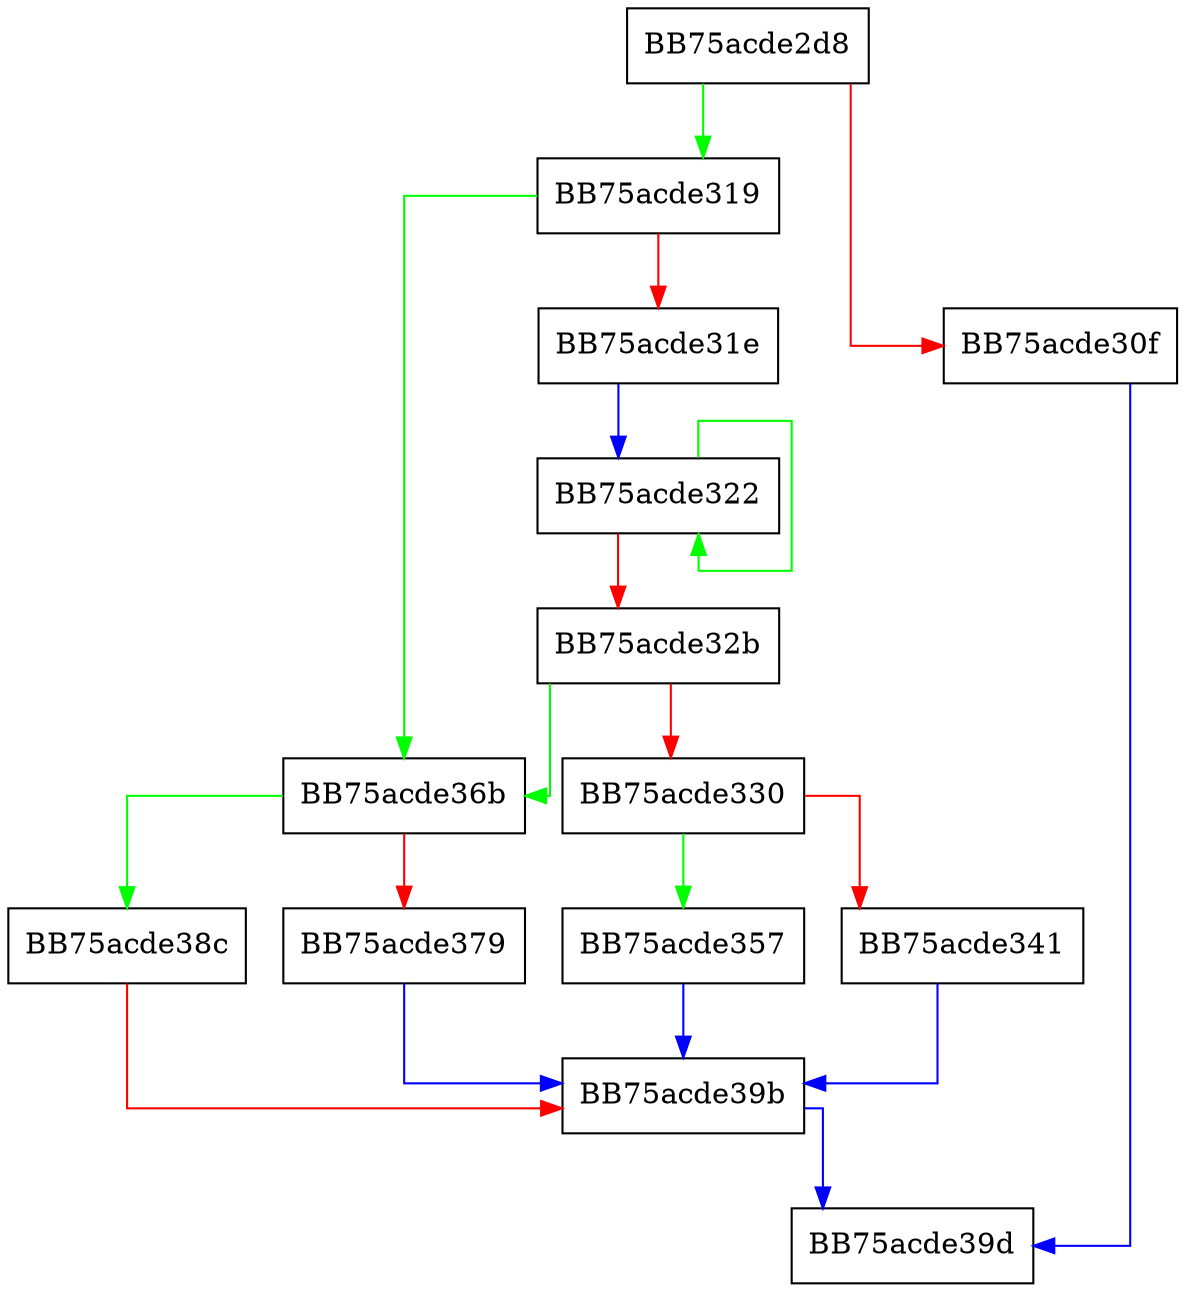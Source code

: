 digraph ActOnMove {
  node [shape="box"];
  graph [splines=ortho];
  BB75acde2d8 -> BB75acde319 [color="green"];
  BB75acde2d8 -> BB75acde30f [color="red"];
  BB75acde30f -> BB75acde39d [color="blue"];
  BB75acde319 -> BB75acde36b [color="green"];
  BB75acde319 -> BB75acde31e [color="red"];
  BB75acde31e -> BB75acde322 [color="blue"];
  BB75acde322 -> BB75acde322 [color="green"];
  BB75acde322 -> BB75acde32b [color="red"];
  BB75acde32b -> BB75acde36b [color="green"];
  BB75acde32b -> BB75acde330 [color="red"];
  BB75acde330 -> BB75acde357 [color="green"];
  BB75acde330 -> BB75acde341 [color="red"];
  BB75acde341 -> BB75acde39b [color="blue"];
  BB75acde357 -> BB75acde39b [color="blue"];
  BB75acde36b -> BB75acde38c [color="green"];
  BB75acde36b -> BB75acde379 [color="red"];
  BB75acde379 -> BB75acde39b [color="blue"];
  BB75acde38c -> BB75acde39b [color="red"];
  BB75acde39b -> BB75acde39d [color="blue"];
}